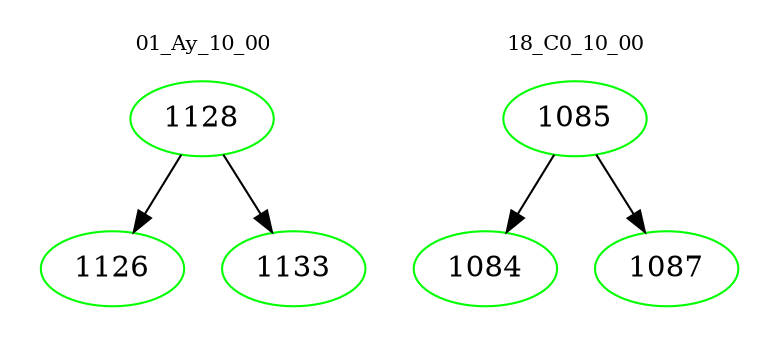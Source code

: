 digraph{
subgraph cluster_0 {
color = white
label = "01_Ay_10_00";
fontsize=10;
T0_1128 [label="1128", color="green"]
T0_1128 -> T0_1126 [color="black"]
T0_1126 [label="1126", color="green"]
T0_1128 -> T0_1133 [color="black"]
T0_1133 [label="1133", color="green"]
}
subgraph cluster_1 {
color = white
label = "18_C0_10_00";
fontsize=10;
T1_1085 [label="1085", color="green"]
T1_1085 -> T1_1084 [color="black"]
T1_1084 [label="1084", color="green"]
T1_1085 -> T1_1087 [color="black"]
T1_1087 [label="1087", color="green"]
}
}
